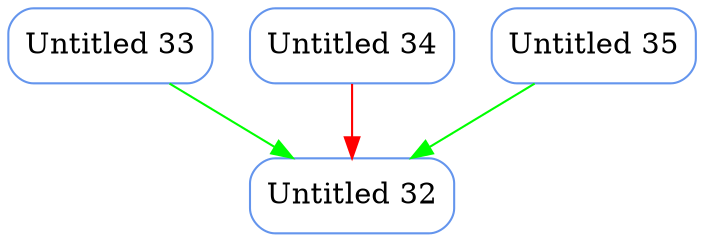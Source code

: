 digraph "Argument Map" {

  n0 [label="Untitled 32", shape="box", style="filled,rounded", color="cornflowerblue", fillcolor="white", labelfontcolor="white", type="statement"];
  n1 [label="Untitled 33", shape="box", style="filled,rounded", color="cornflowerblue", fillcolor="white", labelfontcolor="white", type="statement"];
  n2 [label="Untitled 34", shape="box", style="filled,rounded", color="cornflowerblue", fillcolor="white", labelfontcolor="white", type="statement"];
  n3 [label="Untitled 35", shape="box", style="filled,rounded", color="cornflowerblue", fillcolor="white", labelfontcolor="white", type="statement"];


  n1 -> n0 [color="green", type="support"];
  n2 -> n0 [color="red", type="attack"];
  n3 -> n0 [color="green", type="support"];

}